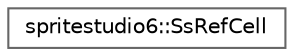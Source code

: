 digraph "Graphical Class Hierarchy"
{
 // LATEX_PDF_SIZE
  bgcolor="transparent";
  edge [fontname=Helvetica,fontsize=10,labelfontname=Helvetica,labelfontsize=10];
  node [fontname=Helvetica,fontsize=10,shape=box,height=0.2,width=0.4];
  rankdir="LR";
  Node0 [id="Node000000",label="spritestudio6::SsRefCell",height=0.2,width=0.4,color="grey40", fillcolor="white", style="filled",URL="$structspritestudio6_1_1_ss_ref_cell.html",tooltip=" "];
}
